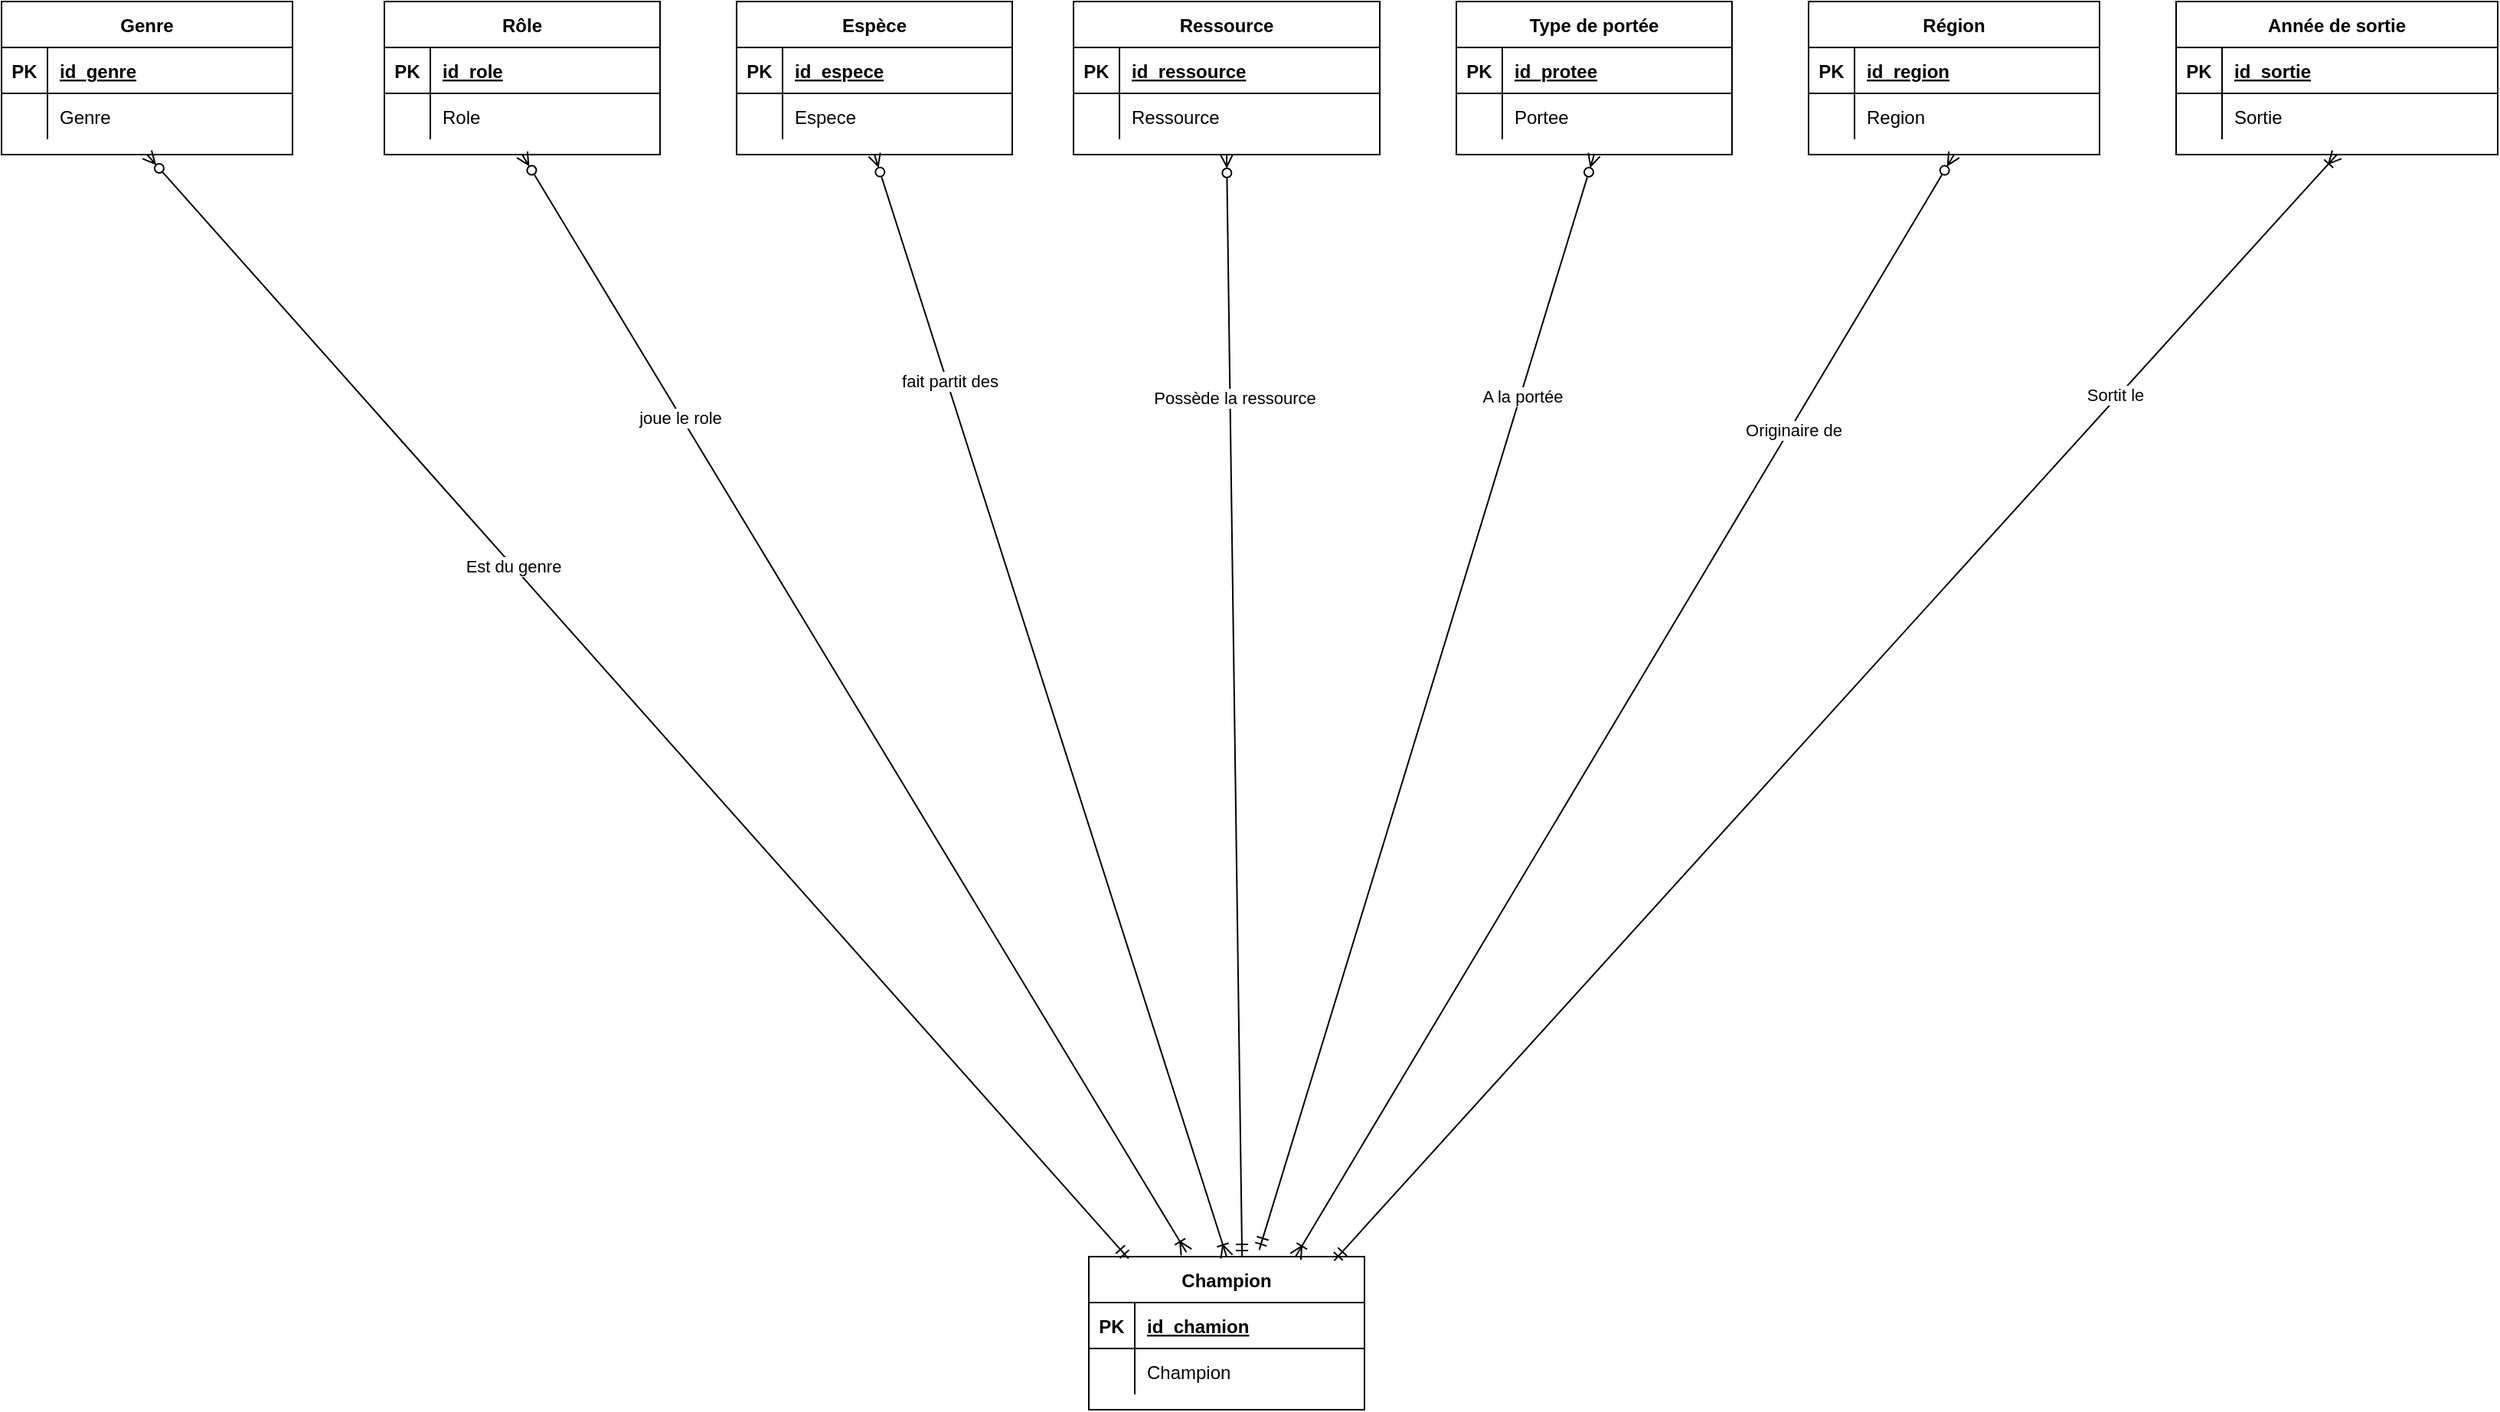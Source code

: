 <mxfile version="24.7.16">
  <diagram id="R2lEEEUBdFMjLlhIrx00" name="Page-1">
    <mxGraphModel dx="3083" dy="2173" grid="1" gridSize="10" guides="1" tooltips="1" connect="1" arrows="1" fold="1" page="1" pageScale="1" pageWidth="850" pageHeight="1100" math="0" shadow="0" extFonts="Permanent Marker^https://fonts.googleapis.com/css?family=Permanent+Marker">
      <root>
        <mxCell id="0" />
        <mxCell id="1" parent="0" />
        <mxCell id="C-vyLk0tnHw3VtMMgP7b-23" value="Région" style="shape=table;startSize=30;container=1;collapsible=1;childLayout=tableLayout;fixedRows=1;rowLines=0;fontStyle=1;align=center;resizeLast=1;" parent="1" vertex="1">
          <mxGeometry x="360" y="90" width="190" height="100" as="geometry" />
        </mxCell>
        <mxCell id="C-vyLk0tnHw3VtMMgP7b-24" value="" style="shape=partialRectangle;collapsible=0;dropTarget=0;pointerEvents=0;fillColor=none;points=[[0,0.5],[1,0.5]];portConstraint=eastwest;top=0;left=0;right=0;bottom=1;" parent="C-vyLk0tnHw3VtMMgP7b-23" vertex="1">
          <mxGeometry y="30" width="190" height="30" as="geometry" />
        </mxCell>
        <mxCell id="C-vyLk0tnHw3VtMMgP7b-25" value="PK" style="shape=partialRectangle;overflow=hidden;connectable=0;fillColor=none;top=0;left=0;bottom=0;right=0;fontStyle=1;" parent="C-vyLk0tnHw3VtMMgP7b-24" vertex="1">
          <mxGeometry width="30" height="30" as="geometry">
            <mxRectangle width="30" height="30" as="alternateBounds" />
          </mxGeometry>
        </mxCell>
        <mxCell id="C-vyLk0tnHw3VtMMgP7b-26" value="id_region" style="shape=partialRectangle;overflow=hidden;connectable=0;fillColor=none;top=0;left=0;bottom=0;right=0;align=left;spacingLeft=6;fontStyle=5;" parent="C-vyLk0tnHw3VtMMgP7b-24" vertex="1">
          <mxGeometry x="30" width="160" height="30" as="geometry">
            <mxRectangle width="160" height="30" as="alternateBounds" />
          </mxGeometry>
        </mxCell>
        <mxCell id="C-vyLk0tnHw3VtMMgP7b-27" value="" style="shape=partialRectangle;collapsible=0;dropTarget=0;pointerEvents=0;fillColor=none;points=[[0,0.5],[1,0.5]];portConstraint=eastwest;top=0;left=0;right=0;bottom=0;" parent="C-vyLk0tnHw3VtMMgP7b-23" vertex="1">
          <mxGeometry y="60" width="190" height="30" as="geometry" />
        </mxCell>
        <mxCell id="C-vyLk0tnHw3VtMMgP7b-28" value="" style="shape=partialRectangle;overflow=hidden;connectable=0;fillColor=none;top=0;left=0;bottom=0;right=0;" parent="C-vyLk0tnHw3VtMMgP7b-27" vertex="1">
          <mxGeometry width="30" height="30" as="geometry">
            <mxRectangle width="30" height="30" as="alternateBounds" />
          </mxGeometry>
        </mxCell>
        <mxCell id="C-vyLk0tnHw3VtMMgP7b-29" value="Region" style="shape=partialRectangle;overflow=hidden;connectable=0;fillColor=none;top=0;left=0;bottom=0;right=0;align=left;spacingLeft=6;" parent="C-vyLk0tnHw3VtMMgP7b-27" vertex="1">
          <mxGeometry x="30" width="160" height="30" as="geometry">
            <mxRectangle width="160" height="30" as="alternateBounds" />
          </mxGeometry>
        </mxCell>
        <mxCell id="BfCZk-RCwjHXl4QOt-Fw-1" value="Année de sortie" style="shape=table;startSize=30;container=1;collapsible=1;childLayout=tableLayout;fixedRows=1;rowLines=0;fontStyle=1;align=center;resizeLast=1;" vertex="1" parent="1">
          <mxGeometry x="600" y="90" width="210" height="100" as="geometry" />
        </mxCell>
        <mxCell id="BfCZk-RCwjHXl4QOt-Fw-2" value="" style="shape=partialRectangle;collapsible=0;dropTarget=0;pointerEvents=0;fillColor=none;points=[[0,0.5],[1,0.5]];portConstraint=eastwest;top=0;left=0;right=0;bottom=1;" vertex="1" parent="BfCZk-RCwjHXl4QOt-Fw-1">
          <mxGeometry y="30" width="210" height="30" as="geometry" />
        </mxCell>
        <mxCell id="BfCZk-RCwjHXl4QOt-Fw-3" value="PK" style="shape=partialRectangle;overflow=hidden;connectable=0;fillColor=none;top=0;left=0;bottom=0;right=0;fontStyle=1;" vertex="1" parent="BfCZk-RCwjHXl4QOt-Fw-2">
          <mxGeometry width="30" height="30" as="geometry">
            <mxRectangle width="30" height="30" as="alternateBounds" />
          </mxGeometry>
        </mxCell>
        <mxCell id="BfCZk-RCwjHXl4QOt-Fw-4" value="id_sortie" style="shape=partialRectangle;overflow=hidden;connectable=0;fillColor=none;top=0;left=0;bottom=0;right=0;align=left;spacingLeft=6;fontStyle=5;" vertex="1" parent="BfCZk-RCwjHXl4QOt-Fw-2">
          <mxGeometry x="30" width="180" height="30" as="geometry">
            <mxRectangle width="180" height="30" as="alternateBounds" />
          </mxGeometry>
        </mxCell>
        <mxCell id="BfCZk-RCwjHXl4QOt-Fw-5" value="" style="shape=partialRectangle;collapsible=0;dropTarget=0;pointerEvents=0;fillColor=none;points=[[0,0.5],[1,0.5]];portConstraint=eastwest;top=0;left=0;right=0;bottom=0;" vertex="1" parent="BfCZk-RCwjHXl4QOt-Fw-1">
          <mxGeometry y="60" width="210" height="30" as="geometry" />
        </mxCell>
        <mxCell id="BfCZk-RCwjHXl4QOt-Fw-6" value="" style="shape=partialRectangle;overflow=hidden;connectable=0;fillColor=none;top=0;left=0;bottom=0;right=0;" vertex="1" parent="BfCZk-RCwjHXl4QOt-Fw-5">
          <mxGeometry width="30" height="30" as="geometry">
            <mxRectangle width="30" height="30" as="alternateBounds" />
          </mxGeometry>
        </mxCell>
        <mxCell id="BfCZk-RCwjHXl4QOt-Fw-7" value="Sortie" style="shape=partialRectangle;overflow=hidden;connectable=0;fillColor=none;top=0;left=0;bottom=0;right=0;align=left;spacingLeft=6;" vertex="1" parent="BfCZk-RCwjHXl4QOt-Fw-5">
          <mxGeometry x="30" width="180" height="30" as="geometry">
            <mxRectangle width="180" height="30" as="alternateBounds" />
          </mxGeometry>
        </mxCell>
        <mxCell id="BfCZk-RCwjHXl4QOt-Fw-8" value="Type de portée" style="shape=table;startSize=30;container=1;collapsible=1;childLayout=tableLayout;fixedRows=1;rowLines=0;fontStyle=1;align=center;resizeLast=1;" vertex="1" parent="1">
          <mxGeometry x="130" y="90" width="180" height="100" as="geometry" />
        </mxCell>
        <mxCell id="BfCZk-RCwjHXl4QOt-Fw-9" value="" style="shape=partialRectangle;collapsible=0;dropTarget=0;pointerEvents=0;fillColor=none;points=[[0,0.5],[1,0.5]];portConstraint=eastwest;top=0;left=0;right=0;bottom=1;" vertex="1" parent="BfCZk-RCwjHXl4QOt-Fw-8">
          <mxGeometry y="30" width="180" height="30" as="geometry" />
        </mxCell>
        <mxCell id="BfCZk-RCwjHXl4QOt-Fw-10" value="PK" style="shape=partialRectangle;overflow=hidden;connectable=0;fillColor=none;top=0;left=0;bottom=0;right=0;fontStyle=1;" vertex="1" parent="BfCZk-RCwjHXl4QOt-Fw-9">
          <mxGeometry width="30" height="30" as="geometry">
            <mxRectangle width="30" height="30" as="alternateBounds" />
          </mxGeometry>
        </mxCell>
        <mxCell id="BfCZk-RCwjHXl4QOt-Fw-11" value="id_protee" style="shape=partialRectangle;overflow=hidden;connectable=0;fillColor=none;top=0;left=0;bottom=0;right=0;align=left;spacingLeft=6;fontStyle=5;" vertex="1" parent="BfCZk-RCwjHXl4QOt-Fw-9">
          <mxGeometry x="30" width="150" height="30" as="geometry">
            <mxRectangle width="150" height="30" as="alternateBounds" />
          </mxGeometry>
        </mxCell>
        <mxCell id="BfCZk-RCwjHXl4QOt-Fw-12" value="" style="shape=partialRectangle;collapsible=0;dropTarget=0;pointerEvents=0;fillColor=none;points=[[0,0.5],[1,0.5]];portConstraint=eastwest;top=0;left=0;right=0;bottom=0;" vertex="1" parent="BfCZk-RCwjHXl4QOt-Fw-8">
          <mxGeometry y="60" width="180" height="30" as="geometry" />
        </mxCell>
        <mxCell id="BfCZk-RCwjHXl4QOt-Fw-13" value="" style="shape=partialRectangle;overflow=hidden;connectable=0;fillColor=none;top=0;left=0;bottom=0;right=0;" vertex="1" parent="BfCZk-RCwjHXl4QOt-Fw-12">
          <mxGeometry width="30" height="30" as="geometry">
            <mxRectangle width="30" height="30" as="alternateBounds" />
          </mxGeometry>
        </mxCell>
        <mxCell id="BfCZk-RCwjHXl4QOt-Fw-14" value="Portee" style="shape=partialRectangle;overflow=hidden;connectable=0;fillColor=none;top=0;left=0;bottom=0;right=0;align=left;spacingLeft=6;" vertex="1" parent="BfCZk-RCwjHXl4QOt-Fw-12">
          <mxGeometry x="30" width="150" height="30" as="geometry">
            <mxRectangle width="150" height="30" as="alternateBounds" />
          </mxGeometry>
        </mxCell>
        <mxCell id="BfCZk-RCwjHXl4QOt-Fw-22" value="Espèce" style="shape=table;startSize=30;container=1;collapsible=1;childLayout=tableLayout;fixedRows=1;rowLines=0;fontStyle=1;align=center;resizeLast=1;" vertex="1" parent="1">
          <mxGeometry x="-340" y="90" width="180" height="100" as="geometry" />
        </mxCell>
        <mxCell id="BfCZk-RCwjHXl4QOt-Fw-23" value="" style="shape=partialRectangle;collapsible=0;dropTarget=0;pointerEvents=0;fillColor=none;points=[[0,0.5],[1,0.5]];portConstraint=eastwest;top=0;left=0;right=0;bottom=1;" vertex="1" parent="BfCZk-RCwjHXl4QOt-Fw-22">
          <mxGeometry y="30" width="180" height="30" as="geometry" />
        </mxCell>
        <mxCell id="BfCZk-RCwjHXl4QOt-Fw-24" value="PK" style="shape=partialRectangle;overflow=hidden;connectable=0;fillColor=none;top=0;left=0;bottom=0;right=0;fontStyle=1;" vertex="1" parent="BfCZk-RCwjHXl4QOt-Fw-23">
          <mxGeometry width="30" height="30" as="geometry">
            <mxRectangle width="30" height="30" as="alternateBounds" />
          </mxGeometry>
        </mxCell>
        <mxCell id="BfCZk-RCwjHXl4QOt-Fw-25" value="id_espece" style="shape=partialRectangle;overflow=hidden;connectable=0;fillColor=none;top=0;left=0;bottom=0;right=0;align=left;spacingLeft=6;fontStyle=5;" vertex="1" parent="BfCZk-RCwjHXl4QOt-Fw-23">
          <mxGeometry x="30" width="150" height="30" as="geometry">
            <mxRectangle width="150" height="30" as="alternateBounds" />
          </mxGeometry>
        </mxCell>
        <mxCell id="BfCZk-RCwjHXl4QOt-Fw-26" value="" style="shape=partialRectangle;collapsible=0;dropTarget=0;pointerEvents=0;fillColor=none;points=[[0,0.5],[1,0.5]];portConstraint=eastwest;top=0;left=0;right=0;bottom=0;" vertex="1" parent="BfCZk-RCwjHXl4QOt-Fw-22">
          <mxGeometry y="60" width="180" height="30" as="geometry" />
        </mxCell>
        <mxCell id="BfCZk-RCwjHXl4QOt-Fw-27" value="" style="shape=partialRectangle;overflow=hidden;connectable=0;fillColor=none;top=0;left=0;bottom=0;right=0;" vertex="1" parent="BfCZk-RCwjHXl4QOt-Fw-26">
          <mxGeometry width="30" height="30" as="geometry">
            <mxRectangle width="30" height="30" as="alternateBounds" />
          </mxGeometry>
        </mxCell>
        <mxCell id="BfCZk-RCwjHXl4QOt-Fw-28" value="Espece" style="shape=partialRectangle;overflow=hidden;connectable=0;fillColor=none;top=0;left=0;bottom=0;right=0;align=left;spacingLeft=6;" vertex="1" parent="BfCZk-RCwjHXl4QOt-Fw-26">
          <mxGeometry x="30" width="150" height="30" as="geometry">
            <mxRectangle width="150" height="30" as="alternateBounds" />
          </mxGeometry>
        </mxCell>
        <mxCell id="BfCZk-RCwjHXl4QOt-Fw-29" value="Rôle" style="shape=table;startSize=30;container=1;collapsible=1;childLayout=tableLayout;fixedRows=1;rowLines=0;fontStyle=1;align=center;resizeLast=1;" vertex="1" parent="1">
          <mxGeometry x="-570" y="90" width="180" height="100" as="geometry" />
        </mxCell>
        <mxCell id="BfCZk-RCwjHXl4QOt-Fw-30" value="" style="shape=partialRectangle;collapsible=0;dropTarget=0;pointerEvents=0;fillColor=none;points=[[0,0.5],[1,0.5]];portConstraint=eastwest;top=0;left=0;right=0;bottom=1;" vertex="1" parent="BfCZk-RCwjHXl4QOt-Fw-29">
          <mxGeometry y="30" width="180" height="30" as="geometry" />
        </mxCell>
        <mxCell id="BfCZk-RCwjHXl4QOt-Fw-31" value="PK" style="shape=partialRectangle;overflow=hidden;connectable=0;fillColor=none;top=0;left=0;bottom=0;right=0;fontStyle=1;" vertex="1" parent="BfCZk-RCwjHXl4QOt-Fw-30">
          <mxGeometry width="30" height="30" as="geometry">
            <mxRectangle width="30" height="30" as="alternateBounds" />
          </mxGeometry>
        </mxCell>
        <mxCell id="BfCZk-RCwjHXl4QOt-Fw-32" value="id_role" style="shape=partialRectangle;overflow=hidden;connectable=0;fillColor=none;top=0;left=0;bottom=0;right=0;align=left;spacingLeft=6;fontStyle=5;" vertex="1" parent="BfCZk-RCwjHXl4QOt-Fw-30">
          <mxGeometry x="30" width="150" height="30" as="geometry">
            <mxRectangle width="150" height="30" as="alternateBounds" />
          </mxGeometry>
        </mxCell>
        <mxCell id="BfCZk-RCwjHXl4QOt-Fw-33" value="" style="shape=partialRectangle;collapsible=0;dropTarget=0;pointerEvents=0;fillColor=none;points=[[0,0.5],[1,0.5]];portConstraint=eastwest;top=0;left=0;right=0;bottom=0;" vertex="1" parent="BfCZk-RCwjHXl4QOt-Fw-29">
          <mxGeometry y="60" width="180" height="30" as="geometry" />
        </mxCell>
        <mxCell id="BfCZk-RCwjHXl4QOt-Fw-34" value="" style="shape=partialRectangle;overflow=hidden;connectable=0;fillColor=none;top=0;left=0;bottom=0;right=0;" vertex="1" parent="BfCZk-RCwjHXl4QOt-Fw-33">
          <mxGeometry width="30" height="30" as="geometry">
            <mxRectangle width="30" height="30" as="alternateBounds" />
          </mxGeometry>
        </mxCell>
        <mxCell id="BfCZk-RCwjHXl4QOt-Fw-35" value="Role" style="shape=partialRectangle;overflow=hidden;connectable=0;fillColor=none;top=0;left=0;bottom=0;right=0;align=left;spacingLeft=6;" vertex="1" parent="BfCZk-RCwjHXl4QOt-Fw-33">
          <mxGeometry x="30" width="150" height="30" as="geometry">
            <mxRectangle width="150" height="30" as="alternateBounds" />
          </mxGeometry>
        </mxCell>
        <mxCell id="BfCZk-RCwjHXl4QOt-Fw-36" value="Ressource" style="shape=table;startSize=30;container=1;collapsible=1;childLayout=tableLayout;fixedRows=1;rowLines=0;fontStyle=1;align=center;resizeLast=1;" vertex="1" parent="1">
          <mxGeometry x="-120" y="90" width="200" height="100" as="geometry" />
        </mxCell>
        <mxCell id="BfCZk-RCwjHXl4QOt-Fw-37" value="" style="shape=partialRectangle;collapsible=0;dropTarget=0;pointerEvents=0;fillColor=none;points=[[0,0.5],[1,0.5]];portConstraint=eastwest;top=0;left=0;right=0;bottom=1;" vertex="1" parent="BfCZk-RCwjHXl4QOt-Fw-36">
          <mxGeometry y="30" width="200" height="30" as="geometry" />
        </mxCell>
        <mxCell id="BfCZk-RCwjHXl4QOt-Fw-38" value="PK" style="shape=partialRectangle;overflow=hidden;connectable=0;fillColor=none;top=0;left=0;bottom=0;right=0;fontStyle=1;" vertex="1" parent="BfCZk-RCwjHXl4QOt-Fw-37">
          <mxGeometry width="30" height="30" as="geometry">
            <mxRectangle width="30" height="30" as="alternateBounds" />
          </mxGeometry>
        </mxCell>
        <mxCell id="BfCZk-RCwjHXl4QOt-Fw-39" value="id_ressource" style="shape=partialRectangle;overflow=hidden;connectable=0;fillColor=none;top=0;left=0;bottom=0;right=0;align=left;spacingLeft=6;fontStyle=5;" vertex="1" parent="BfCZk-RCwjHXl4QOt-Fw-37">
          <mxGeometry x="30" width="170" height="30" as="geometry">
            <mxRectangle width="170" height="30" as="alternateBounds" />
          </mxGeometry>
        </mxCell>
        <mxCell id="BfCZk-RCwjHXl4QOt-Fw-40" value="" style="shape=partialRectangle;collapsible=0;dropTarget=0;pointerEvents=0;fillColor=none;points=[[0,0.5],[1,0.5]];portConstraint=eastwest;top=0;left=0;right=0;bottom=0;" vertex="1" parent="BfCZk-RCwjHXl4QOt-Fw-36">
          <mxGeometry y="60" width="200" height="30" as="geometry" />
        </mxCell>
        <mxCell id="BfCZk-RCwjHXl4QOt-Fw-41" value="" style="shape=partialRectangle;overflow=hidden;connectable=0;fillColor=none;top=0;left=0;bottom=0;right=0;" vertex="1" parent="BfCZk-RCwjHXl4QOt-Fw-40">
          <mxGeometry width="30" height="30" as="geometry">
            <mxRectangle width="30" height="30" as="alternateBounds" />
          </mxGeometry>
        </mxCell>
        <mxCell id="BfCZk-RCwjHXl4QOt-Fw-42" value="Ressource" style="shape=partialRectangle;overflow=hidden;connectable=0;fillColor=none;top=0;left=0;bottom=0;right=0;align=left;spacingLeft=6;" vertex="1" parent="BfCZk-RCwjHXl4QOt-Fw-40">
          <mxGeometry x="30" width="170" height="30" as="geometry">
            <mxRectangle width="170" height="30" as="alternateBounds" />
          </mxGeometry>
        </mxCell>
        <mxCell id="BfCZk-RCwjHXl4QOt-Fw-43" value="Genre" style="shape=table;startSize=30;container=1;collapsible=1;childLayout=tableLayout;fixedRows=1;rowLines=0;fontStyle=1;align=center;resizeLast=1;" vertex="1" parent="1">
          <mxGeometry x="-820" y="90" width="190" height="100" as="geometry" />
        </mxCell>
        <mxCell id="BfCZk-RCwjHXl4QOt-Fw-44" value="" style="shape=partialRectangle;collapsible=0;dropTarget=0;pointerEvents=0;fillColor=none;points=[[0,0.5],[1,0.5]];portConstraint=eastwest;top=0;left=0;right=0;bottom=1;" vertex="1" parent="BfCZk-RCwjHXl4QOt-Fw-43">
          <mxGeometry y="30" width="190" height="30" as="geometry" />
        </mxCell>
        <mxCell id="BfCZk-RCwjHXl4QOt-Fw-45" value="PK" style="shape=partialRectangle;overflow=hidden;connectable=0;fillColor=none;top=0;left=0;bottom=0;right=0;fontStyle=1;" vertex="1" parent="BfCZk-RCwjHXl4QOt-Fw-44">
          <mxGeometry width="30" height="30" as="geometry">
            <mxRectangle width="30" height="30" as="alternateBounds" />
          </mxGeometry>
        </mxCell>
        <mxCell id="BfCZk-RCwjHXl4QOt-Fw-46" value="id_genre" style="shape=partialRectangle;overflow=hidden;connectable=0;fillColor=none;top=0;left=0;bottom=0;right=0;align=left;spacingLeft=6;fontStyle=5;" vertex="1" parent="BfCZk-RCwjHXl4QOt-Fw-44">
          <mxGeometry x="30" width="160" height="30" as="geometry">
            <mxRectangle width="160" height="30" as="alternateBounds" />
          </mxGeometry>
        </mxCell>
        <mxCell id="BfCZk-RCwjHXl4QOt-Fw-47" value="" style="shape=partialRectangle;collapsible=0;dropTarget=0;pointerEvents=0;fillColor=none;points=[[0,0.5],[1,0.5]];portConstraint=eastwest;top=0;left=0;right=0;bottom=0;" vertex="1" parent="BfCZk-RCwjHXl4QOt-Fw-43">
          <mxGeometry y="60" width="190" height="30" as="geometry" />
        </mxCell>
        <mxCell id="BfCZk-RCwjHXl4QOt-Fw-48" value="" style="shape=partialRectangle;overflow=hidden;connectable=0;fillColor=none;top=0;left=0;bottom=0;right=0;" vertex="1" parent="BfCZk-RCwjHXl4QOt-Fw-47">
          <mxGeometry width="30" height="30" as="geometry">
            <mxRectangle width="30" height="30" as="alternateBounds" />
          </mxGeometry>
        </mxCell>
        <mxCell id="BfCZk-RCwjHXl4QOt-Fw-49" value="Genre" style="shape=partialRectangle;overflow=hidden;connectable=0;fillColor=none;top=0;left=0;bottom=0;right=0;align=left;spacingLeft=6;" vertex="1" parent="BfCZk-RCwjHXl4QOt-Fw-47">
          <mxGeometry x="30" width="160" height="30" as="geometry">
            <mxRectangle width="160" height="30" as="alternateBounds" />
          </mxGeometry>
        </mxCell>
        <mxCell id="BfCZk-RCwjHXl4QOt-Fw-58" value="Champion" style="shape=table;startSize=30;container=1;collapsible=1;childLayout=tableLayout;fixedRows=1;rowLines=0;fontStyle=1;align=center;resizeLast=1;" vertex="1" parent="1">
          <mxGeometry x="-110" y="910" width="180" height="100" as="geometry" />
        </mxCell>
        <mxCell id="BfCZk-RCwjHXl4QOt-Fw-59" value="" style="shape=partialRectangle;collapsible=0;dropTarget=0;pointerEvents=0;fillColor=none;points=[[0,0.5],[1,0.5]];portConstraint=eastwest;top=0;left=0;right=0;bottom=1;" vertex="1" parent="BfCZk-RCwjHXl4QOt-Fw-58">
          <mxGeometry y="30" width="180" height="30" as="geometry" />
        </mxCell>
        <mxCell id="BfCZk-RCwjHXl4QOt-Fw-60" value="PK" style="shape=partialRectangle;overflow=hidden;connectable=0;fillColor=none;top=0;left=0;bottom=0;right=0;fontStyle=1;" vertex="1" parent="BfCZk-RCwjHXl4QOt-Fw-59">
          <mxGeometry width="30" height="30" as="geometry">
            <mxRectangle width="30" height="30" as="alternateBounds" />
          </mxGeometry>
        </mxCell>
        <mxCell id="BfCZk-RCwjHXl4QOt-Fw-61" value="id_chamion" style="shape=partialRectangle;overflow=hidden;connectable=0;fillColor=none;top=0;left=0;bottom=0;right=0;align=left;spacingLeft=6;fontStyle=5;" vertex="1" parent="BfCZk-RCwjHXl4QOt-Fw-59">
          <mxGeometry x="30" width="150" height="30" as="geometry">
            <mxRectangle width="150" height="30" as="alternateBounds" />
          </mxGeometry>
        </mxCell>
        <mxCell id="BfCZk-RCwjHXl4QOt-Fw-62" value="" style="shape=partialRectangle;collapsible=0;dropTarget=0;pointerEvents=0;fillColor=none;points=[[0,0.5],[1,0.5]];portConstraint=eastwest;top=0;left=0;right=0;bottom=0;" vertex="1" parent="BfCZk-RCwjHXl4QOt-Fw-58">
          <mxGeometry y="60" width="180" height="30" as="geometry" />
        </mxCell>
        <mxCell id="BfCZk-RCwjHXl4QOt-Fw-63" value="" style="shape=partialRectangle;overflow=hidden;connectable=0;fillColor=none;top=0;left=0;bottom=0;right=0;" vertex="1" parent="BfCZk-RCwjHXl4QOt-Fw-62">
          <mxGeometry width="30" height="30" as="geometry">
            <mxRectangle width="30" height="30" as="alternateBounds" />
          </mxGeometry>
        </mxCell>
        <mxCell id="BfCZk-RCwjHXl4QOt-Fw-64" value="Champion" style="shape=partialRectangle;overflow=hidden;connectable=0;fillColor=none;top=0;left=0;bottom=0;right=0;align=left;spacingLeft=6;" vertex="1" parent="BfCZk-RCwjHXl4QOt-Fw-62">
          <mxGeometry x="30" width="150" height="30" as="geometry">
            <mxRectangle width="150" height="30" as="alternateBounds" />
          </mxGeometry>
        </mxCell>
        <mxCell id="BfCZk-RCwjHXl4QOt-Fw-65" value="" style="endArrow=ERzeroToMany;startArrow=ERmandOne;html=1;rounded=0;entryX=0.5;entryY=1;entryDx=0;entryDy=0;exitX=0.144;exitY=0.013;exitDx=0;exitDy=0;startFill=0;endFill=0;exitPerimeter=0;" edge="1" parent="1" source="BfCZk-RCwjHXl4QOt-Fw-58" target="BfCZk-RCwjHXl4QOt-Fw-43">
          <mxGeometry width="50" height="50" relative="1" as="geometry">
            <mxPoint x="180" y="770" as="sourcePoint" />
            <mxPoint x="230" y="720" as="targetPoint" />
          </mxGeometry>
        </mxCell>
        <mxCell id="BfCZk-RCwjHXl4QOt-Fw-72" value="Est du genre" style="edgeLabel;html=1;align=center;verticalAlign=middle;resizable=0;points=[];" vertex="1" connectable="0" parent="BfCZk-RCwjHXl4QOt-Fw-65">
          <mxGeometry x="0.256" y="1" relative="1" as="geometry">
            <mxPoint x="1" as="offset" />
          </mxGeometry>
        </mxCell>
        <mxCell id="BfCZk-RCwjHXl4QOt-Fw-66" value="" style="endArrow=ERzeroToMany;startArrow=ERoneToMany;html=1;rounded=0;entryX=0.5;entryY=1;entryDx=0;entryDy=0;exitX=0.354;exitY=-0.029;exitDx=0;exitDy=0;endFill=0;startFill=0;exitPerimeter=0;" edge="1" parent="1" source="BfCZk-RCwjHXl4QOt-Fw-58" target="BfCZk-RCwjHXl4QOt-Fw-29">
          <mxGeometry width="50" height="50" relative="1" as="geometry">
            <mxPoint x="255" y="960" as="sourcePoint" />
            <mxPoint x="-450" y="240" as="targetPoint" />
          </mxGeometry>
        </mxCell>
        <mxCell id="BfCZk-RCwjHXl4QOt-Fw-73" value="joue le role" style="edgeLabel;html=1;align=center;verticalAlign=middle;resizable=0;points=[];" vertex="1" connectable="0" parent="BfCZk-RCwjHXl4QOt-Fw-66">
          <mxGeometry x="0.523" y="1" relative="1" as="geometry">
            <mxPoint as="offset" />
          </mxGeometry>
        </mxCell>
        <mxCell id="BfCZk-RCwjHXl4QOt-Fw-67" value="" style="endArrow=ERzeroToMany;startArrow=ERoneToMany;html=1;rounded=0;entryX=0.5;entryY=1;entryDx=0;entryDy=0;exitX=0.5;exitY=0;exitDx=0;exitDy=0;endFill=0;startFill=0;" edge="1" parent="1" source="BfCZk-RCwjHXl4QOt-Fw-58" target="BfCZk-RCwjHXl4QOt-Fw-22">
          <mxGeometry width="50" height="50" relative="1" as="geometry">
            <mxPoint x="615" y="1000" as="sourcePoint" />
            <mxPoint x="-90" y="280" as="targetPoint" />
          </mxGeometry>
        </mxCell>
        <mxCell id="BfCZk-RCwjHXl4QOt-Fw-74" value="fait partit des" style="edgeLabel;html=1;align=center;verticalAlign=middle;resizable=0;points=[];" vertex="1" connectable="0" parent="BfCZk-RCwjHXl4QOt-Fw-67">
          <mxGeometry x="0.587" y="-1" relative="1" as="geometry">
            <mxPoint as="offset" />
          </mxGeometry>
        </mxCell>
        <mxCell id="BfCZk-RCwjHXl4QOt-Fw-68" value="" style="endArrow=ERzeroToMany;startArrow=ERmandOne;html=1;rounded=0;entryX=0.5;entryY=1;entryDx=0;entryDy=0;exitX=0.556;exitY=0;exitDx=0;exitDy=0;endFill=0;exitPerimeter=0;startFill=0;" edge="1" parent="1" source="BfCZk-RCwjHXl4QOt-Fw-58" target="BfCZk-RCwjHXl4QOt-Fw-36">
          <mxGeometry width="50" height="50" relative="1" as="geometry">
            <mxPoint x="675" y="960" as="sourcePoint" />
            <mxPoint x="-30" y="240" as="targetPoint" />
          </mxGeometry>
        </mxCell>
        <mxCell id="BfCZk-RCwjHXl4QOt-Fw-75" value="Possède la ressource" style="edgeLabel;html=1;align=center;verticalAlign=middle;resizable=0;points=[];" vertex="1" connectable="0" parent="BfCZk-RCwjHXl4QOt-Fw-68">
          <mxGeometry x="0.559" y="-3" relative="1" as="geometry">
            <mxPoint as="offset" />
          </mxGeometry>
        </mxCell>
        <mxCell id="BfCZk-RCwjHXl4QOt-Fw-69" value="" style="endArrow=ERzeroToMany;startArrow=ERmandOne;html=1;rounded=0;entryX=0.5;entryY=1;entryDx=0;entryDy=0;exitX=0.618;exitY=-0.043;exitDx=0;exitDy=0;endFill=0;startFill=0;exitPerimeter=0;" edge="1" parent="1" source="BfCZk-RCwjHXl4QOt-Fw-58" target="BfCZk-RCwjHXl4QOt-Fw-8">
          <mxGeometry width="50" height="50" relative="1" as="geometry">
            <mxPoint x="885" y="950" as="sourcePoint" />
            <mxPoint x="180" y="230" as="targetPoint" />
          </mxGeometry>
        </mxCell>
        <mxCell id="BfCZk-RCwjHXl4QOt-Fw-76" value="A la portée" style="edgeLabel;html=1;align=center;verticalAlign=middle;resizable=0;points=[];" vertex="1" connectable="0" parent="BfCZk-RCwjHXl4QOt-Fw-69">
          <mxGeometry x="0.56" y="-1" relative="1" as="geometry">
            <mxPoint as="offset" />
          </mxGeometry>
        </mxCell>
        <mxCell id="BfCZk-RCwjHXl4QOt-Fw-70" value="" style="endArrow=ERzeroToMany;startArrow=ERoneToMany;html=1;rounded=0;entryX=0.5;entryY=1;entryDx=0;entryDy=0;exitX=0.75;exitY=0;exitDx=0;exitDy=0;endFill=0;startFill=0;" edge="1" parent="1" source="BfCZk-RCwjHXl4QOt-Fw-58" target="C-vyLk0tnHw3VtMMgP7b-23">
          <mxGeometry width="50" height="50" relative="1" as="geometry">
            <mxPoint x="1175" y="1110" as="sourcePoint" />
            <mxPoint x="470" y="390" as="targetPoint" />
          </mxGeometry>
        </mxCell>
        <mxCell id="BfCZk-RCwjHXl4QOt-Fw-77" value="Originaire de" style="edgeLabel;html=1;align=center;verticalAlign=middle;resizable=0;points=[];" vertex="1" connectable="0" parent="BfCZk-RCwjHXl4QOt-Fw-70">
          <mxGeometry x="0.504" y="-2" relative="1" as="geometry">
            <mxPoint as="offset" />
          </mxGeometry>
        </mxCell>
        <mxCell id="BfCZk-RCwjHXl4QOt-Fw-71" value="" style="endArrow=ERoneToMany;startArrow=ERmandOne;html=1;rounded=0;entryX=0.5;entryY=1;entryDx=0;entryDy=0;exitX=0.89;exitY=0.027;exitDx=0;exitDy=0;endFill=0;startFill=0;exitPerimeter=0;" edge="1" parent="1" source="BfCZk-RCwjHXl4QOt-Fw-58" target="BfCZk-RCwjHXl4QOt-Fw-1">
          <mxGeometry width="50" height="50" relative="1" as="geometry">
            <mxPoint x="1035" y="1110" as="sourcePoint" />
            <mxPoint x="330" y="390" as="targetPoint" />
          </mxGeometry>
        </mxCell>
        <mxCell id="BfCZk-RCwjHXl4QOt-Fw-78" value="Sortit le" style="edgeLabel;html=1;align=center;verticalAlign=middle;resizable=0;points=[];" vertex="1" connectable="0" parent="BfCZk-RCwjHXl4QOt-Fw-71">
          <mxGeometry x="0.563" y="2" relative="1" as="geometry">
            <mxPoint x="-1" as="offset" />
          </mxGeometry>
        </mxCell>
      </root>
    </mxGraphModel>
  </diagram>
</mxfile>
